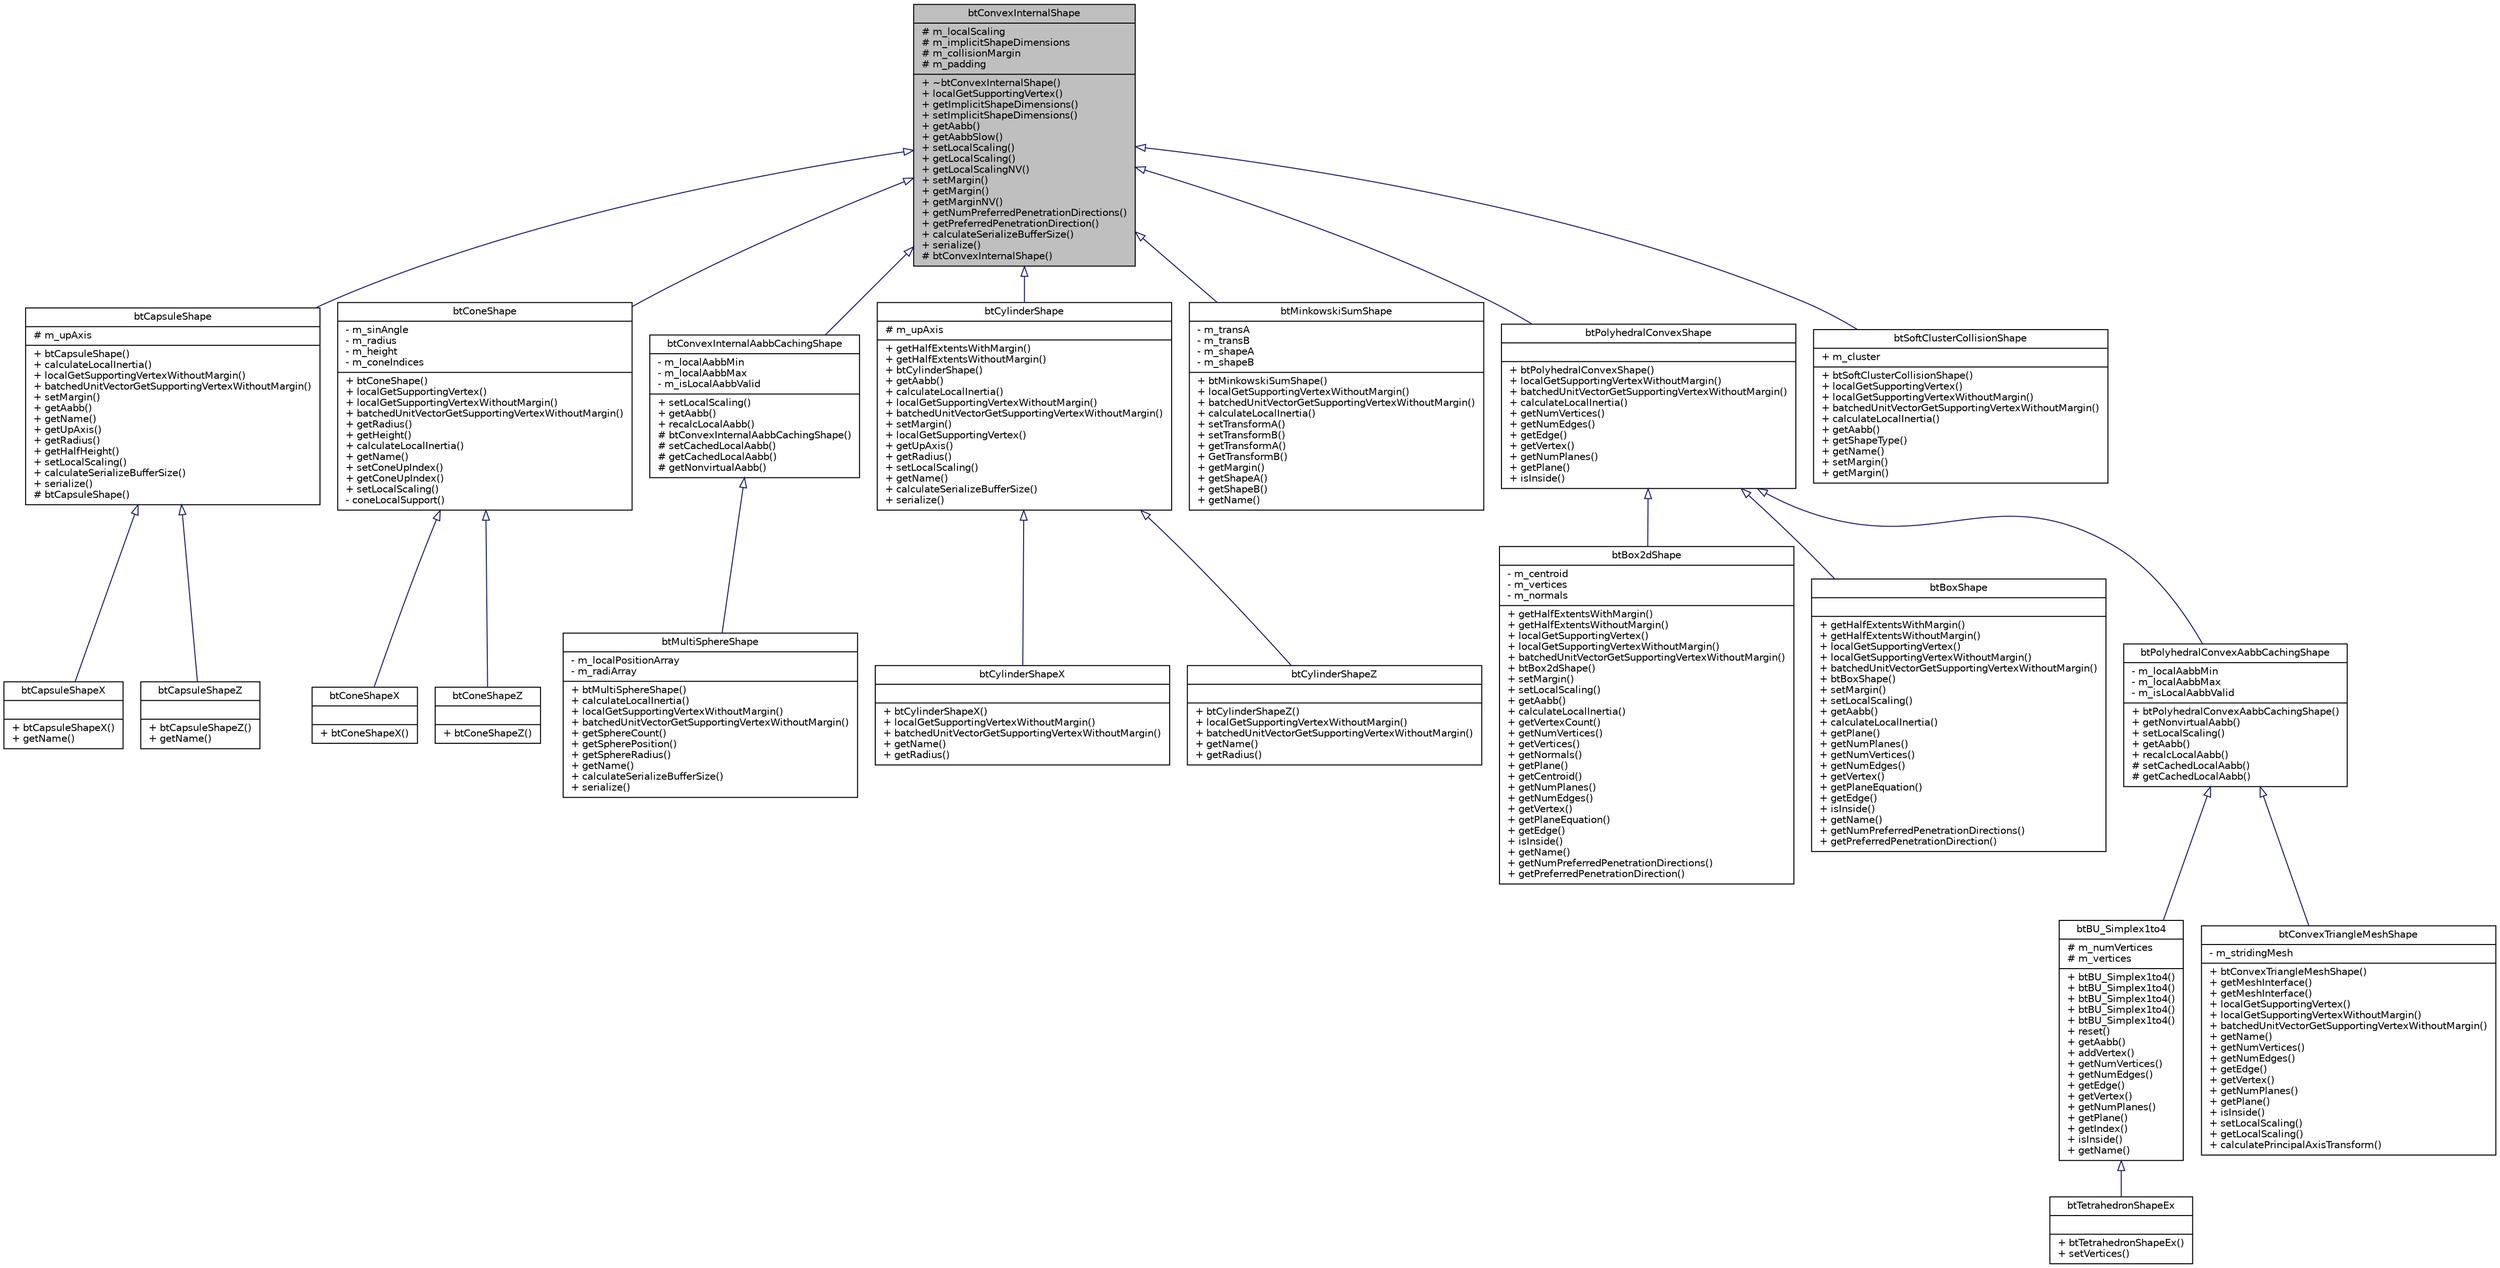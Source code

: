 digraph G
{
  edge [fontname="Helvetica",fontsize="10",labelfontname="Helvetica",labelfontsize="10"];
  node [fontname="Helvetica",fontsize="10",shape=record];
  Node1 [label="{btConvexInternalShape\n|# m_localScaling\l# m_implicitShapeDimensions\l# m_collisionMargin\l# m_padding\l|+ ~btConvexInternalShape()\l+ localGetSupportingVertex()\l+ getImplicitShapeDimensions()\l+ setImplicitShapeDimensions()\l+ getAabb()\l+ getAabbSlow()\l+ setLocalScaling()\l+ getLocalScaling()\l+ getLocalScalingNV()\l+ setMargin()\l+ getMargin()\l+ getMarginNV()\l+ getNumPreferredPenetrationDirections()\l+ getPreferredPenetrationDirection()\l+ calculateSerializeBufferSize()\l+ serialize()\l# btConvexInternalShape()\l}",height=0.2,width=0.4,color="black", fillcolor="grey75", style="filled" fontcolor="black"];
  Node1 -> Node2 [dir=back,color="midnightblue",fontsize="10",style="solid",arrowtail="empty",fontname="Helvetica"];
  Node2 [label="{btCapsuleShape\n|# m_upAxis\l|+ btCapsuleShape()\l+ calculateLocalInertia()\l+ localGetSupportingVertexWithoutMargin()\l+ batchedUnitVectorGetSupportingVertexWithoutMargin()\l+ setMargin()\l+ getAabb()\l+ getName()\l+ getUpAxis()\l+ getRadius()\l+ getHalfHeight()\l+ setLocalScaling()\l+ calculateSerializeBufferSize()\l+ serialize()\l# btCapsuleShape()\l}",height=0.2,width=0.4,color="black", fillcolor="white", style="filled",URL="$dd/d17/classbtCapsuleShape.html"];
  Node2 -> Node3 [dir=back,color="midnightblue",fontsize="10",style="solid",arrowtail="empty",fontname="Helvetica"];
  Node3 [label="{btCapsuleShapeX\n||+ btCapsuleShapeX()\l+ getName()\l}",height=0.2,width=0.4,color="black", fillcolor="white", style="filled",URL="$d7/db8/classbtCapsuleShapeX.html"];
  Node2 -> Node4 [dir=back,color="midnightblue",fontsize="10",style="solid",arrowtail="empty",fontname="Helvetica"];
  Node4 [label="{btCapsuleShapeZ\n||+ btCapsuleShapeZ()\l+ getName()\l}",height=0.2,width=0.4,color="black", fillcolor="white", style="filled",URL="$d2/d0e/classbtCapsuleShapeZ.html"];
  Node1 -> Node5 [dir=back,color="midnightblue",fontsize="10",style="solid",arrowtail="empty",fontname="Helvetica"];
  Node5 [label="{btConeShape\n|- m_sinAngle\l- m_radius\l- m_height\l- m_coneIndices\l|+ btConeShape()\l+ localGetSupportingVertex()\l+ localGetSupportingVertexWithoutMargin()\l+ batchedUnitVectorGetSupportingVertexWithoutMargin()\l+ getRadius()\l+ getHeight()\l+ calculateLocalInertia()\l+ getName()\l+ setConeUpIndex()\l+ getConeUpIndex()\l+ setLocalScaling()\l- coneLocalSupport()\l}",height=0.2,width=0.4,color="black", fillcolor="white", style="filled",URL="$d1/d5e/classbtConeShape.html",tooltip="The btConeShape implements a cone shape primitive, centered around the origin and aligned with the Y ..."];
  Node5 -> Node6 [dir=back,color="midnightblue",fontsize="10",style="solid",arrowtail="empty",fontname="Helvetica"];
  Node6 [label="{btConeShapeX\n||+ btConeShapeX()\l}",height=0.2,width=0.4,color="black", fillcolor="white", style="filled",URL="$d6/d97/classbtConeShapeX.html",tooltip="btConeShape implements a Cone shape, around the X axis"];
  Node5 -> Node7 [dir=back,color="midnightblue",fontsize="10",style="solid",arrowtail="empty",fontname="Helvetica"];
  Node7 [label="{btConeShapeZ\n||+ btConeShapeZ()\l}",height=0.2,width=0.4,color="black", fillcolor="white", style="filled",URL="$d8/df2/classbtConeShapeZ.html",tooltip="btConeShapeZ implements a Cone shape, around the Z axis"];
  Node1 -> Node8 [dir=back,color="midnightblue",fontsize="10",style="solid",arrowtail="empty",fontname="Helvetica"];
  Node8 [label="{btConvexInternalAabbCachingShape\n|- m_localAabbMin\l- m_localAabbMax\l- m_isLocalAabbValid\l|+ setLocalScaling()\l+ getAabb()\l+ recalcLocalAabb()\l# btConvexInternalAabbCachingShape()\l# setCachedLocalAabb()\l# getCachedLocalAabb()\l# getNonvirtualAabb()\l}",height=0.2,width=0.4,color="black", fillcolor="white", style="filled",URL="$d5/d2c/classbtConvexInternalAabbCachingShape.html",tooltip="btConvexInternalAabbCachingShape adds local aabb caching for convex shapes, to avoid expensive boundi..."];
  Node8 -> Node9 [dir=back,color="midnightblue",fontsize="10",style="solid",arrowtail="empty",fontname="Helvetica"];
  Node9 [label="{btMultiSphereShape\n|- m_localPositionArray\l- m_radiArray\l|+ btMultiSphereShape()\l+ calculateLocalInertia()\l+ localGetSupportingVertexWithoutMargin()\l+ batchedUnitVectorGetSupportingVertexWithoutMargin()\l+ getSphereCount()\l+ getSpherePosition()\l+ getSphereRadius()\l+ getName()\l+ calculateSerializeBufferSize()\l+ serialize()\l}",height=0.2,width=0.4,color="black", fillcolor="white", style="filled",URL="$d3/d51/classbtMultiSphereShape.html"];
  Node1 -> Node10 [dir=back,color="midnightblue",fontsize="10",style="solid",arrowtail="empty",fontname="Helvetica"];
  Node10 [label="{btCylinderShape\n|# m_upAxis\l|+ getHalfExtentsWithMargin()\l+ getHalfExtentsWithoutMargin()\l+ btCylinderShape()\l+ getAabb()\l+ calculateLocalInertia()\l+ localGetSupportingVertexWithoutMargin()\l+ batchedUnitVectorGetSupportingVertexWithoutMargin()\l+ setMargin()\l+ localGetSupportingVertex()\l+ getUpAxis()\l+ getRadius()\l+ setLocalScaling()\l+ getName()\l+ calculateSerializeBufferSize()\l+ serialize()\l}",height=0.2,width=0.4,color="black", fillcolor="white", style="filled",URL="$d8/d51/classbtCylinderShape.html",tooltip="The btCylinderShape class implements a cylinder shape primitive, centered around the origin..."];
  Node10 -> Node11 [dir=back,color="midnightblue",fontsize="10",style="solid",arrowtail="empty",fontname="Helvetica"];
  Node11 [label="{btCylinderShapeX\n||+ btCylinderShapeX()\l+ localGetSupportingVertexWithoutMargin()\l+ batchedUnitVectorGetSupportingVertexWithoutMargin()\l+ getName()\l+ getRadius()\l}",height=0.2,width=0.4,color="black", fillcolor="white", style="filled",URL="$db/dde/classbtCylinderShapeX.html"];
  Node10 -> Node12 [dir=back,color="midnightblue",fontsize="10",style="solid",arrowtail="empty",fontname="Helvetica"];
  Node12 [label="{btCylinderShapeZ\n||+ btCylinderShapeZ()\l+ localGetSupportingVertexWithoutMargin()\l+ batchedUnitVectorGetSupportingVertexWithoutMargin()\l+ getName()\l+ getRadius()\l}",height=0.2,width=0.4,color="black", fillcolor="white", style="filled",URL="$dd/d37/classbtCylinderShapeZ.html"];
  Node1 -> Node13 [dir=back,color="midnightblue",fontsize="10",style="solid",arrowtail="empty",fontname="Helvetica"];
  Node13 [label="{btMinkowskiSumShape\n|- m_transA\l- m_transB\l- m_shapeA\l- m_shapeB\l|+ btMinkowskiSumShape()\l+ localGetSupportingVertexWithoutMargin()\l+ batchedUnitVectorGetSupportingVertexWithoutMargin()\l+ calculateLocalInertia()\l+ setTransformA()\l+ setTransformB()\l+ getTransformA()\l+ GetTransformB()\l+ getMargin()\l+ getShapeA()\l+ getShapeB()\l+ getName()\l}",height=0.2,width=0.4,color="black", fillcolor="white", style="filled",URL="$da/de8/classbtMinkowskiSumShape.html",tooltip="The btMinkowskiSumShape is only for advanced users. This shape represents implicit based minkowski su..."];
  Node1 -> Node14 [dir=back,color="midnightblue",fontsize="10",style="solid",arrowtail="empty",fontname="Helvetica"];
  Node14 [label="{btPolyhedralConvexShape\n||+ btPolyhedralConvexShape()\l+ localGetSupportingVertexWithoutMargin()\l+ batchedUnitVectorGetSupportingVertexWithoutMargin()\l+ calculateLocalInertia()\l+ getNumVertices()\l+ getNumEdges()\l+ getEdge()\l+ getVertex()\l+ getNumPlanes()\l+ getPlane()\l+ isInside()\l}",height=0.2,width=0.4,color="black", fillcolor="white", style="filled",URL="$d4/d29/classbtPolyhedralConvexShape.html",tooltip="The btPolyhedralConvexShape is an internal interface class for polyhedral convex shapes."];
  Node14 -> Node15 [dir=back,color="midnightblue",fontsize="10",style="solid",arrowtail="empty",fontname="Helvetica"];
  Node15 [label="{btBox2dShape\n|- m_centroid\l- m_vertices\l- m_normals\l|+ getHalfExtentsWithMargin()\l+ getHalfExtentsWithoutMargin()\l+ localGetSupportingVertex()\l+ localGetSupportingVertexWithoutMargin()\l+ batchedUnitVectorGetSupportingVertexWithoutMargin()\l+ btBox2dShape()\l+ setMargin()\l+ setLocalScaling()\l+ getAabb()\l+ calculateLocalInertia()\l+ getVertexCount()\l+ getNumVertices()\l+ getVertices()\l+ getNormals()\l+ getPlane()\l+ getCentroid()\l+ getNumPlanes()\l+ getNumEdges()\l+ getVertex()\l+ getPlaneEquation()\l+ getEdge()\l+ isInside()\l+ getName()\l+ getNumPreferredPenetrationDirections()\l+ getPreferredPenetrationDirection()\l}",height=0.2,width=0.4,color="black", fillcolor="white", style="filled",URL="$df/dc3/classbtBox2dShape.html",tooltip="The btBox2dShape is a box primitive around the origin, its sides axis aligned with length specified b..."];
  Node14 -> Node16 [dir=back,color="midnightblue",fontsize="10",style="solid",arrowtail="empty",fontname="Helvetica"];
  Node16 [label="{btBoxShape\n||+ getHalfExtentsWithMargin()\l+ getHalfExtentsWithoutMargin()\l+ localGetSupportingVertex()\l+ localGetSupportingVertexWithoutMargin()\l+ batchedUnitVectorGetSupportingVertexWithoutMargin()\l+ btBoxShape()\l+ setMargin()\l+ setLocalScaling()\l+ getAabb()\l+ calculateLocalInertia()\l+ getPlane()\l+ getNumPlanes()\l+ getNumVertices()\l+ getNumEdges()\l+ getVertex()\l+ getPlaneEquation()\l+ getEdge()\l+ isInside()\l+ getName()\l+ getNumPreferredPenetrationDirections()\l+ getPreferredPenetrationDirection()\l}",height=0.2,width=0.4,color="black", fillcolor="white", style="filled",URL="$da/df8/classbtBoxShape.html",tooltip="The btBoxShape is a box primitive around the origin, its sides axis aligned with length specified by ..."];
  Node14 -> Node17 [dir=back,color="midnightblue",fontsize="10",style="solid",arrowtail="empty",fontname="Helvetica"];
  Node17 [label="{btPolyhedralConvexAabbCachingShape\n|- m_localAabbMin\l- m_localAabbMax\l- m_isLocalAabbValid\l|+ btPolyhedralConvexAabbCachingShape()\l+ getNonvirtualAabb()\l+ setLocalScaling()\l+ getAabb()\l+ recalcLocalAabb()\l# setCachedLocalAabb()\l# getCachedLocalAabb()\l}",height=0.2,width=0.4,color="black", fillcolor="white", style="filled",URL="$de/dd1/classbtPolyhedralConvexAabbCachingShape.html",tooltip="The btPolyhedralConvexAabbCachingShape adds aabb caching to the btPolyhedralConvexShape."];
  Node17 -> Node18 [dir=back,color="midnightblue",fontsize="10",style="solid",arrowtail="empty",fontname="Helvetica"];
  Node18 [label="{btBU_Simplex1to4\n|# m_numVertices\l# m_vertices\l|+ btBU_Simplex1to4()\l+ btBU_Simplex1to4()\l+ btBU_Simplex1to4()\l+ btBU_Simplex1to4()\l+ btBU_Simplex1to4()\l+ reset()\l+ getAabb()\l+ addVertex()\l+ getNumVertices()\l+ getNumEdges()\l+ getEdge()\l+ getVertex()\l+ getNumPlanes()\l+ getPlane()\l+ getIndex()\l+ isInside()\l+ getName()\l}",height=0.2,width=0.4,color="black", fillcolor="white", style="filled",URL="$d1/d81/classbtBU__Simplex1to4.html",tooltip="The btBU_Simplex1to4 implements tetrahedron, triangle, line, vertex collision shapes. In most cases it is better to use btConvexHullShape instead."];
  Node18 -> Node19 [dir=back,color="midnightblue",fontsize="10",style="solid",arrowtail="empty",fontname="Helvetica"];
  Node19 [label="{btTetrahedronShapeEx\n||+ btTetrahedronShapeEx()\l+ setVertices()\l}",height=0.2,width=0.4,color="black", fillcolor="white", style="filled",URL="$d0/db5/classbtTetrahedronShapeEx.html",tooltip="Helper class for tetrahedrons."];
  Node17 -> Node20 [dir=back,color="midnightblue",fontsize="10",style="solid",arrowtail="empty",fontname="Helvetica"];
  Node20 [label="{btConvexTriangleMeshShape\n|- m_stridingMesh\l|+ btConvexTriangleMeshShape()\l+ getMeshInterface()\l+ getMeshInterface()\l+ localGetSupportingVertex()\l+ localGetSupportingVertexWithoutMargin()\l+ batchedUnitVectorGetSupportingVertexWithoutMargin()\l+ getName()\l+ getNumVertices()\l+ getNumEdges()\l+ getEdge()\l+ getVertex()\l+ getNumPlanes()\l+ getPlane()\l+ isInside()\l+ setLocalScaling()\l+ getLocalScaling()\l+ calculatePrincipalAxisTransform()\l}",height=0.2,width=0.4,color="black", fillcolor="white", style="filled",URL="$d4/d09/classbtConvexTriangleMeshShape.html"];
  Node1 -> Node21 [dir=back,color="midnightblue",fontsize="10",style="solid",arrowtail="empty",fontname="Helvetica"];
  Node21 [label="{btSoftClusterCollisionShape\n|+ m_cluster\l|+ btSoftClusterCollisionShape()\l+ localGetSupportingVertex()\l+ localGetSupportingVertexWithoutMargin()\l+ batchedUnitVectorGetSupportingVertexWithoutMargin()\l+ calculateLocalInertia()\l+ getAabb()\l+ getShapeType()\l+ getName()\l+ setMargin()\l+ getMargin()\l}",height=0.2,width=0.4,color="black", fillcolor="white", style="filled",URL="$d9/de3/classbtSoftClusterCollisionShape.html"];
}
